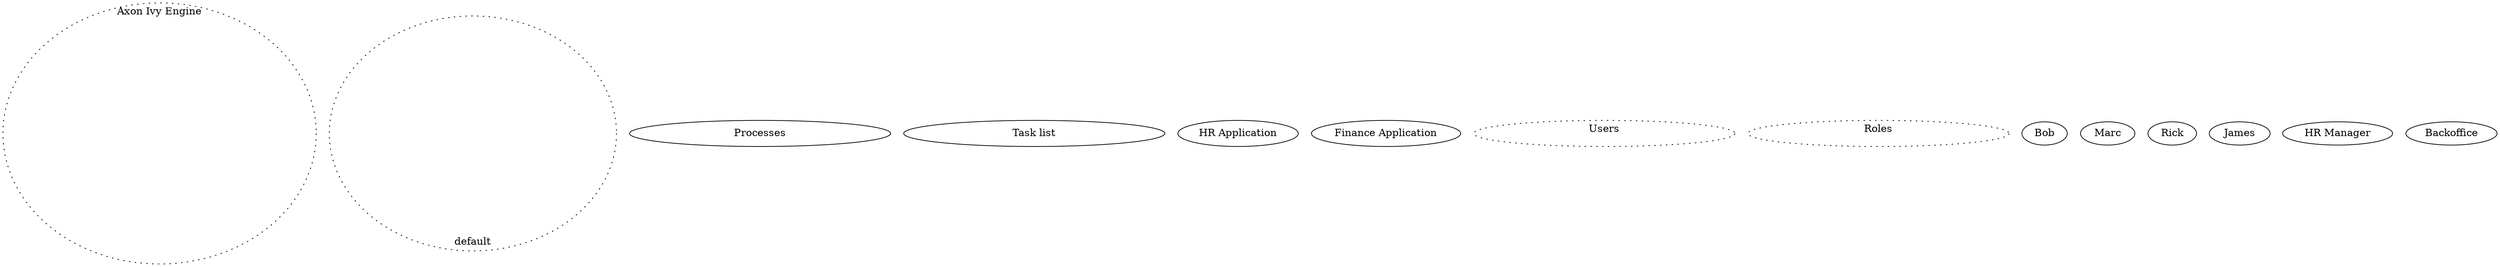 digraph engine {
  engine [ label="Axon Ivy Engine", pos="0,0!" width=6 height=5 style="dotted" fontcolor="black" labelloc="t"];
  default [ label="default", pos="0,-0.1!" width=5.5 height=4.5 style="dotted" fontcolor="black" labelloc="b"];

  processes [ label="Processes", pos="0,0.0!" width=5.0 height=0.5 ];
  tasklist [ label="Task list", pos="0,-0.7!" width=5.0 height=0.5 ];

  hrapp [ label="HR Application", pos="-1.35,-1.5!" width=2.3 height=0.5 ];
  financeapp [ label="Finance Application", pos="1.35,-1.5!" width=2.3 height=0.5 ];

  users [ label="Users", pos="0,1.5!" width=5 height=0.5 style="dotted" fontcolor="black" labelloc="t"];
  roles [ label="Roles", pos="0,0.8!" width=5 height=0.5 style="dotted" fontcolor="black" labelloc="t"];

  bob [ shape="ellipse" label="Bob", pos="-1,1.5!" width=0.7 height=0.35];
  marc [ shape="ellipse" label="Marc", pos="1,1.5!" width=0.7 height=0.35];
  rick [ shape="ellipse" label="Rick", pos="1.8,1.5!" width=0.7 height=0.35];
  james [ shape="ellipse" label="James", pos="-1.8,1.5!" width=0.7 height=0.35];

  hrmanager [ shape="ellipse" label="HR Manager", pos="-1.4,0.8!" width=1.7 height=0.35];
  backoffice [ shape="ellipse" label="Backoffice", pos="1.4,0.8!" width=1.7 height=0.35];
}
